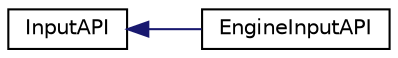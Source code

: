 digraph "Graphical Class Hierarchy"
{
 // LATEX_PDF_SIZE
  edge [fontname="Helvetica",fontsize="10",labelfontname="Helvetica",labelfontsize="10"];
  node [fontname="Helvetica",fontsize="10",shape=record];
  rankdir="LR";
  Node0 [label="InputAPI",height=0.2,width=0.4,color="black", fillcolor="white", style="filled",URL="$class_input_a_p_i.html",tooltip=" "];
  Node0 -> Node1 [dir="back",color="midnightblue",fontsize="10",style="solid",fontname="Helvetica"];
  Node1 [label="EngineInputAPI",height=0.2,width=0.4,color="black", fillcolor="white", style="filled",URL="$class_engine_input_a_p_i.html",tooltip=" "];
}
